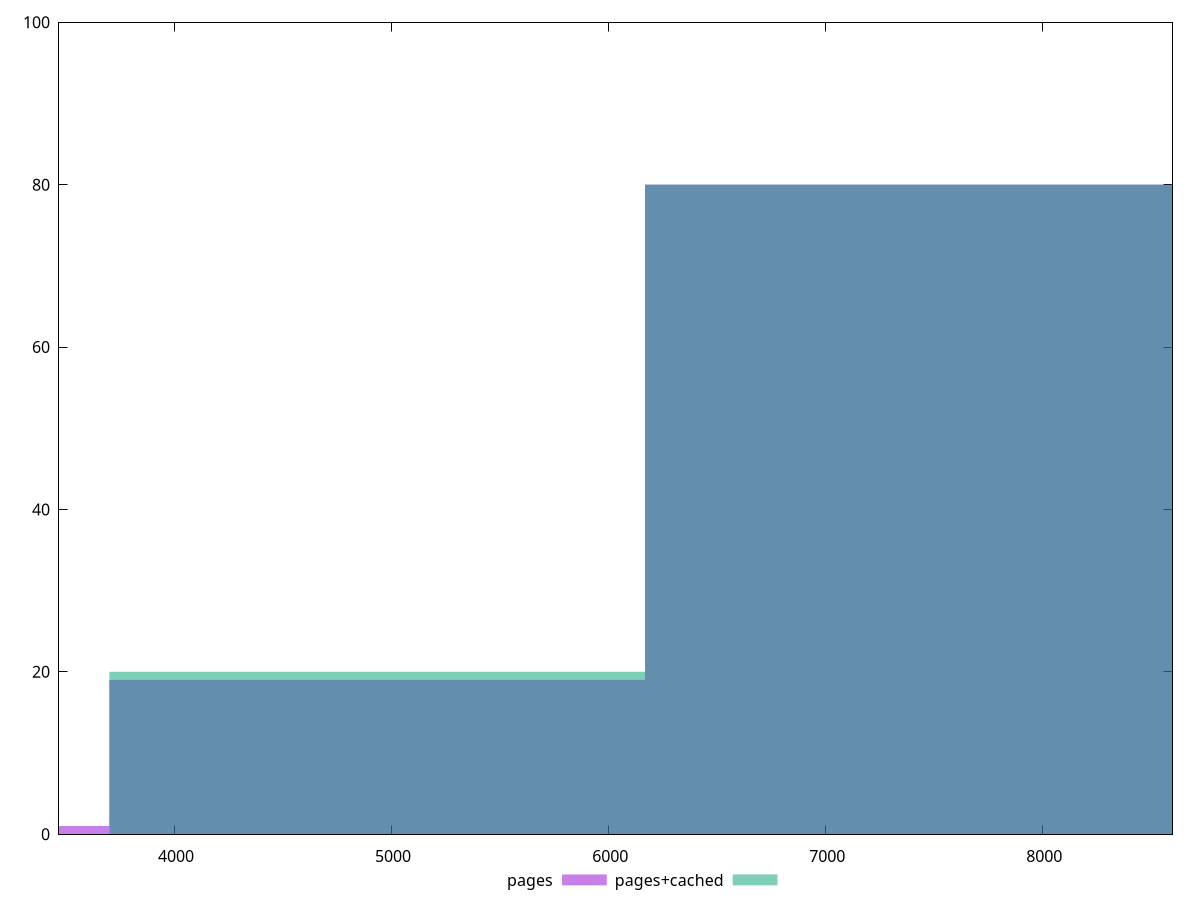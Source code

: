 reset

$pages <<EOF
7403.891466721975 80
4935.927644481317 19
2467.9638222406584 1
EOF

$pagesCached <<EOF
7403.891466721975 80
4935.927644481317 20
EOF

set key outside below
set boxwidth 2467.9638222406584
set xrange [3470:8600]
set yrange [0:100]
set trange [0:100]
set style fill transparent solid 0.5 noborder
set terminal svg size 640, 500 enhanced background rgb 'white'
set output "report_00013_2021-02-09T12-04-24.940Z/uses-text-compression/comparison/histogram/0_vs_1.svg"

plot $pages title "pages" with boxes, \
     $pagesCached title "pages+cached" with boxes

reset
